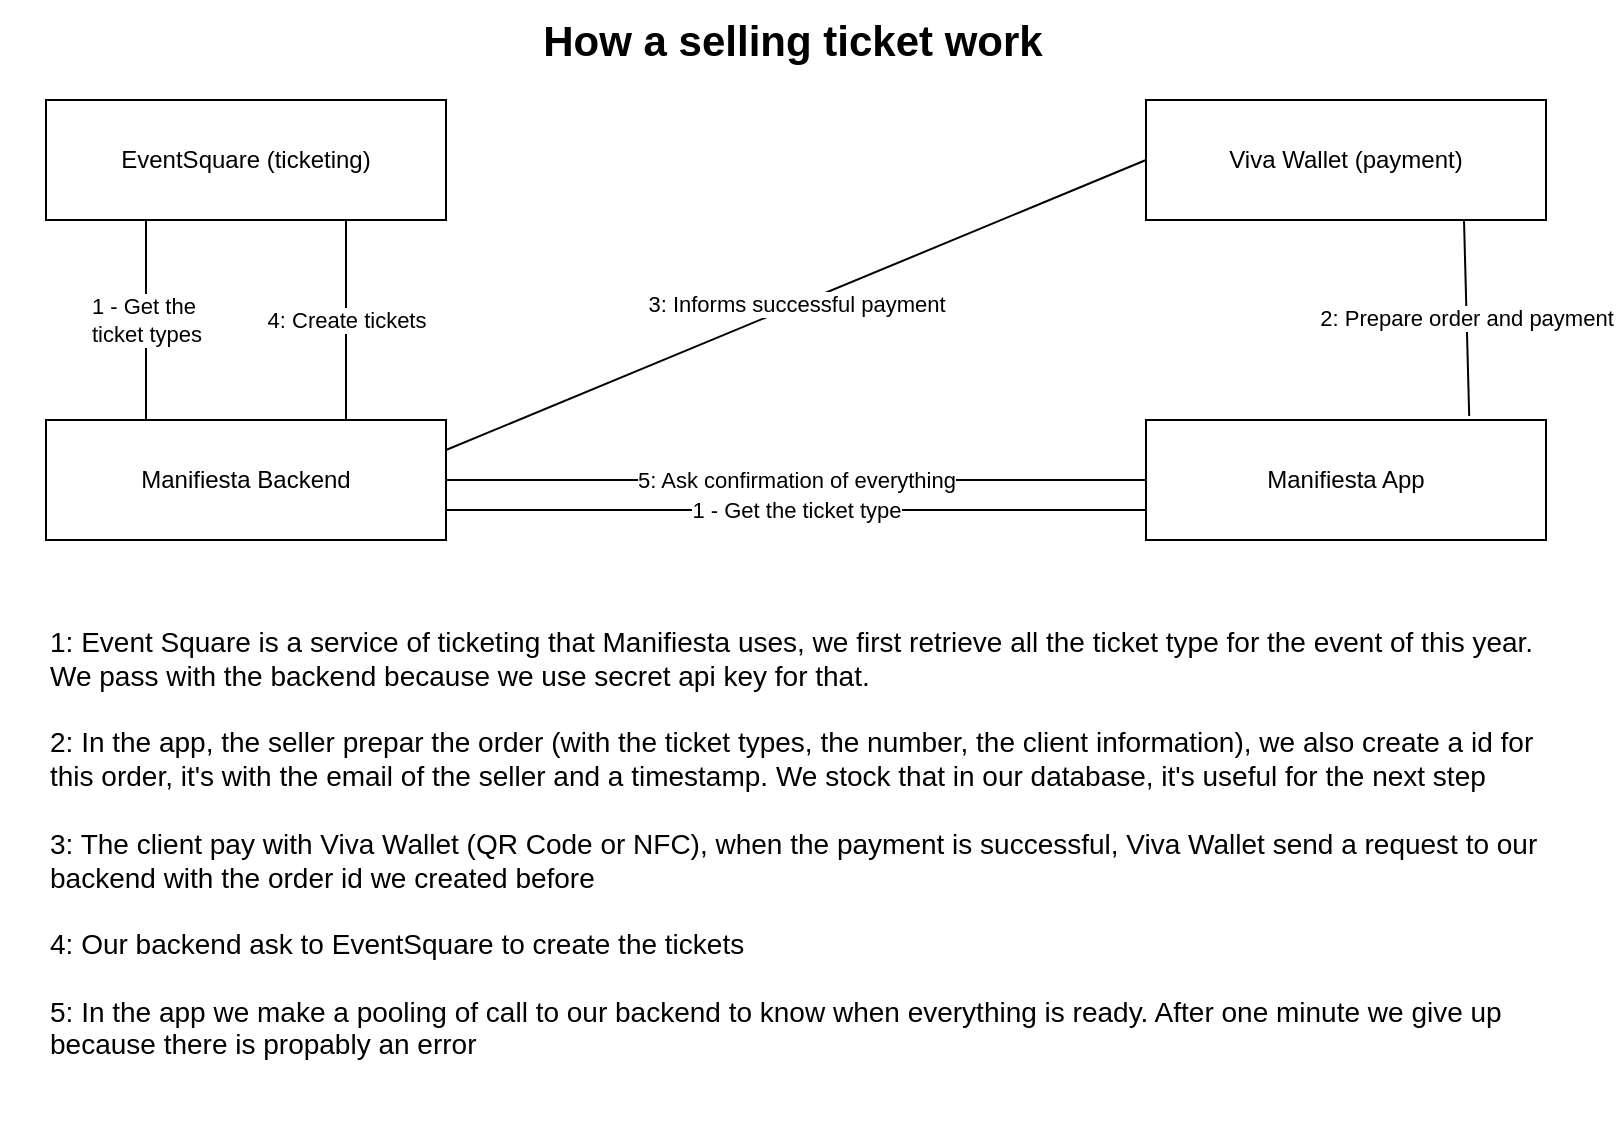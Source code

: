 <mxfile version="24.8.4">
  <diagram name="Page-1" id="sBdomRPO_Y2iY3_Jg5uv">
    <mxGraphModel dx="1050" dy="530" grid="1" gridSize="10" guides="1" tooltips="1" connect="1" arrows="1" fold="1" page="1" pageScale="1" pageWidth="827" pageHeight="583" math="0" shadow="0">
      <root>
        <mxCell id="0" />
        <mxCell id="1" parent="0" />
        <mxCell id="VVtkjVadPGXg3jLwzzYg-1" value="EventSquare (ticketing)" style="rounded=0;whiteSpace=wrap;html=1;" vertex="1" parent="1">
          <mxGeometry x="40" y="50" width="200" height="60" as="geometry" />
        </mxCell>
        <mxCell id="VVtkjVadPGXg3jLwzzYg-2" value="&lt;div&gt;Viva Wallet (payment)&lt;/div&gt;" style="rounded=0;whiteSpace=wrap;html=1;" vertex="1" parent="1">
          <mxGeometry x="590" y="50" width="200" height="60" as="geometry" />
        </mxCell>
        <mxCell id="VVtkjVadPGXg3jLwzzYg-3" value="&lt;div&gt;Manifiesta App&lt;/div&gt;" style="rounded=0;whiteSpace=wrap;html=1;" vertex="1" parent="1">
          <mxGeometry x="590" y="210" width="200" height="60" as="geometry" />
        </mxCell>
        <mxCell id="VVtkjVadPGXg3jLwzzYg-4" value="Manifiesta Backend" style="rounded=0;whiteSpace=wrap;html=1;" vertex="1" parent="1">
          <mxGeometry x="40" y="210" width="200" height="60" as="geometry" />
        </mxCell>
        <mxCell id="VVtkjVadPGXg3jLwzzYg-5" value="&lt;div&gt;1 - Get the&amp;nbsp;&lt;/div&gt;&lt;div&gt;ticket types&lt;/div&gt;" style="endArrow=none;html=1;rounded=0;exitX=0.25;exitY=1;exitDx=0;exitDy=0;entryX=0.25;entryY=0;entryDx=0;entryDy=0;" edge="1" parent="1" source="VVtkjVadPGXg3jLwzzYg-1" target="VVtkjVadPGXg3jLwzzYg-4">
          <mxGeometry width="50" height="50" relative="1" as="geometry">
            <mxPoint x="400" y="210" as="sourcePoint" />
            <mxPoint x="450" y="160" as="targetPoint" />
          </mxGeometry>
        </mxCell>
        <mxCell id="VVtkjVadPGXg3jLwzzYg-6" value="1 - Get the ticket type" style="endArrow=none;html=1;rounded=0;exitX=1;exitY=0.75;exitDx=0;exitDy=0;entryX=0;entryY=0.75;entryDx=0;entryDy=0;" edge="1" parent="1" source="VVtkjVadPGXg3jLwzzYg-4" target="VVtkjVadPGXg3jLwzzYg-3">
          <mxGeometry width="50" height="50" relative="1" as="geometry">
            <mxPoint x="400" y="210" as="sourcePoint" />
            <mxPoint x="450" y="160" as="targetPoint" />
          </mxGeometry>
        </mxCell>
        <mxCell id="VVtkjVadPGXg3jLwzzYg-7" value="2: Prepare order and payment" style="endArrow=none;html=1;rounded=0;exitX=0.808;exitY=-0.033;exitDx=0;exitDy=0;exitPerimeter=0;entryX=0.795;entryY=1;entryDx=0;entryDy=0;entryPerimeter=0;" edge="1" parent="1" source="VVtkjVadPGXg3jLwzzYg-3" target="VVtkjVadPGXg3jLwzzYg-2">
          <mxGeometry width="50" height="50" relative="1" as="geometry">
            <mxPoint x="400" y="210" as="sourcePoint" />
            <mxPoint x="450" y="160" as="targetPoint" />
          </mxGeometry>
        </mxCell>
        <mxCell id="VVtkjVadPGXg3jLwzzYg-8" value="3: Informs successful payment " style="endArrow=none;html=1;rounded=0;entryX=0;entryY=0.5;entryDx=0;entryDy=0;exitX=1;exitY=0.25;exitDx=0;exitDy=0;" edge="1" parent="1" source="VVtkjVadPGXg3jLwzzYg-4" target="VVtkjVadPGXg3jLwzzYg-2">
          <mxGeometry width="50" height="50" relative="1" as="geometry">
            <mxPoint x="400" y="210" as="sourcePoint" />
            <mxPoint x="450" y="160" as="targetPoint" />
          </mxGeometry>
        </mxCell>
        <mxCell id="VVtkjVadPGXg3jLwzzYg-11" value="4: Create tickets" style="endArrow=none;html=1;rounded=0;exitX=0.75;exitY=0;exitDx=0;exitDy=0;entryX=0.75;entryY=1;entryDx=0;entryDy=0;" edge="1" parent="1" source="VVtkjVadPGXg3jLwzzYg-4" target="VVtkjVadPGXg3jLwzzYg-1">
          <mxGeometry width="50" height="50" relative="1" as="geometry">
            <mxPoint x="400" y="210" as="sourcePoint" />
            <mxPoint x="450" y="160" as="targetPoint" />
          </mxGeometry>
        </mxCell>
        <mxCell id="VVtkjVadPGXg3jLwzzYg-12" value="5: Ask confirmation of everything" style="endArrow=none;html=1;rounded=0;exitX=1;exitY=0.5;exitDx=0;exitDy=0;entryX=0;entryY=0.5;entryDx=0;entryDy=0;" edge="1" parent="1" source="VVtkjVadPGXg3jLwzzYg-4" target="VVtkjVadPGXg3jLwzzYg-3">
          <mxGeometry width="50" height="50" relative="1" as="geometry">
            <mxPoint x="400" y="210" as="sourcePoint" />
            <mxPoint x="450" y="160" as="targetPoint" />
          </mxGeometry>
        </mxCell>
        <mxCell id="VVtkjVadPGXg3jLwzzYg-13" value="&lt;b&gt;&lt;font style=&quot;font-size: 21px;&quot;&gt;How a selling ticket work &lt;/font&gt;&lt;/b&gt;" style="text;html=1;align=center;verticalAlign=middle;whiteSpace=wrap;rounded=0;" vertex="1" parent="1">
          <mxGeometry x="17" width="793" height="40" as="geometry" />
        </mxCell>
        <mxCell id="VVtkjVadPGXg3jLwzzYg-15" value="&lt;div style=&quot;font-size: 14px;&quot; align=&quot;left&quot;&gt;&lt;font style=&quot;font-size: 14px;&quot;&gt;1: Event Square is a service of ticketing that Manifiesta uses, we first retrieve all the ticket type for the event of this year. We pass with the backend because we use secret api key for that.&lt;/font&gt;&lt;/div&gt;&lt;div style=&quot;font-size: 14px;&quot; align=&quot;left&quot;&gt;&lt;font style=&quot;font-size: 14px;&quot;&gt;&lt;br&gt;&lt;/font&gt;&lt;/div&gt;&lt;div style=&quot;font-size: 14px;&quot; align=&quot;left&quot;&gt;&lt;font style=&quot;font-size: 14px;&quot;&gt;2: In the app, the seller prepar the order (with the ticket types, the number, the client information), we also create a id for this order, it&#39;s with the email of the seller and a timestamp. We stock that in our database, it&#39;s useful for the next step&lt;/font&gt;&lt;/div&gt;&lt;div style=&quot;font-size: 14px;&quot; align=&quot;left&quot;&gt;&lt;font style=&quot;font-size: 14px;&quot;&gt;&lt;br&gt;&lt;/font&gt;&lt;/div&gt;&lt;div style=&quot;font-size: 14px;&quot; align=&quot;left&quot;&gt;&lt;font style=&quot;font-size: 14px;&quot;&gt;3: The client pay with Viva Wallet (QR Code or NFC), when the payment is successful, Viva Wallet send a request to our backend with the order id we created before&lt;/font&gt;&lt;/div&gt;&lt;div style=&quot;font-size: 14px;&quot; align=&quot;left&quot;&gt;&lt;font style=&quot;font-size: 14px;&quot;&gt;&lt;br&gt;&lt;/font&gt;&lt;/div&gt;&lt;div style=&quot;font-size: 14px;&quot; align=&quot;left&quot;&gt;&lt;font style=&quot;font-size: 14px;&quot;&gt;4: Our backend ask to EventSquare to create the tickets&lt;/font&gt;&lt;/div&gt;&lt;div style=&quot;font-size: 14px;&quot; align=&quot;left&quot;&gt;&lt;font style=&quot;font-size: 14px;&quot;&gt;&lt;br&gt;&lt;/font&gt;&lt;/div&gt;&lt;div style=&quot;font-size: 14px;&quot; align=&quot;left&quot;&gt;&lt;font style=&quot;font-size: 14px;&quot;&gt;5: In the app we make a pooling of call to our backend to know when everything is ready. After one minute we give up because there is propably an error&lt;br&gt;&lt;/font&gt;&lt;/div&gt;&lt;div style=&quot;font-size: 14px;&quot; align=&quot;left&quot;&gt;&lt;font style=&quot;font-size: 14px;&quot;&gt;&lt;br&gt;&lt;/font&gt;&lt;/div&gt;" style="text;html=1;align=left;verticalAlign=middle;whiteSpace=wrap;rounded=0;" vertex="1" parent="1">
          <mxGeometry x="40" y="290" width="750" height="280" as="geometry" />
        </mxCell>
      </root>
    </mxGraphModel>
  </diagram>
</mxfile>
